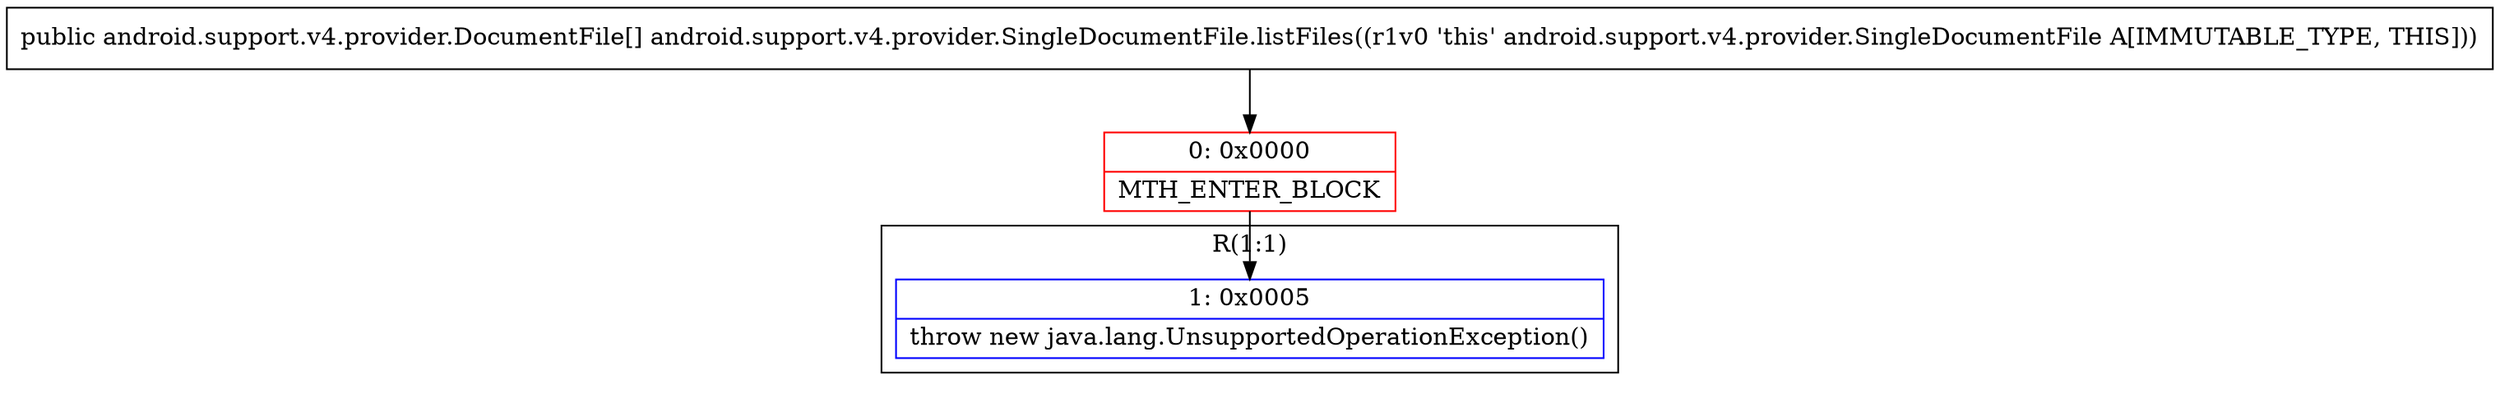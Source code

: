 digraph "CFG forandroid.support.v4.provider.SingleDocumentFile.listFiles()[Landroid\/support\/v4\/provider\/DocumentFile;" {
subgraph cluster_Region_1148944271 {
label = "R(1:1)";
node [shape=record,color=blue];
Node_1 [shape=record,label="{1\:\ 0x0005|throw new java.lang.UnsupportedOperationException()\l}"];
}
Node_0 [shape=record,color=red,label="{0\:\ 0x0000|MTH_ENTER_BLOCK\l}"];
MethodNode[shape=record,label="{public android.support.v4.provider.DocumentFile[] android.support.v4.provider.SingleDocumentFile.listFiles((r1v0 'this' android.support.v4.provider.SingleDocumentFile A[IMMUTABLE_TYPE, THIS])) }"];
MethodNode -> Node_0;
Node_0 -> Node_1;
}

